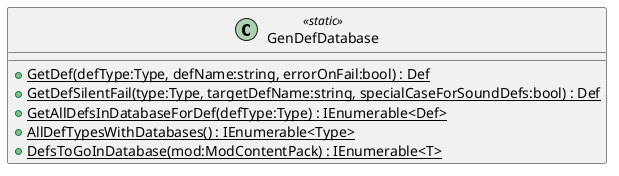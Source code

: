 @startuml
class GenDefDatabase <<static>> {
    + {static} GetDef(defType:Type, defName:string, errorOnFail:bool) : Def
    + {static} GetDefSilentFail(type:Type, targetDefName:string, specialCaseForSoundDefs:bool) : Def
    + {static} GetAllDefsInDatabaseForDef(defType:Type) : IEnumerable<Def>
    + {static} AllDefTypesWithDatabases() : IEnumerable<Type>
    + {static} DefsToGoInDatabase(mod:ModContentPack) : IEnumerable<T>
}
@enduml
